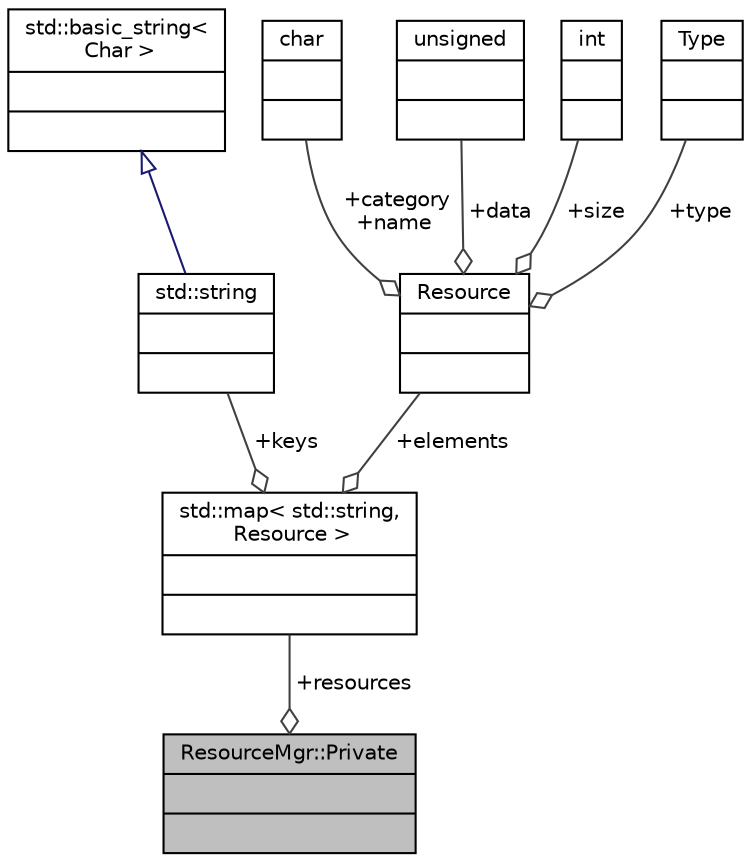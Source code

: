 digraph "ResourceMgr::Private"
{
 // LATEX_PDF_SIZE
  edge [fontname="Helvetica",fontsize="10",labelfontname="Helvetica",labelfontsize="10"];
  node [fontname="Helvetica",fontsize="10",shape=record];
  Node1 [label="{ResourceMgr::Private\n||}",height=0.2,width=0.4,color="black", fillcolor="grey75", style="filled", fontcolor="black",tooltip=" "];
  Node2 -> Node1 [color="grey25",fontsize="10",style="solid",label=" +resources" ,arrowhead="odiamond",fontname="Helvetica"];
  Node2 [label="{std::map\< std::string,\l Resource \>\n||}",height=0.2,width=0.4,color="black", fillcolor="white", style="filled",tooltip=" "];
  Node3 -> Node2 [color="grey25",fontsize="10",style="solid",label=" +keys" ,arrowhead="odiamond",fontname="Helvetica"];
  Node3 [label="{std::string\n||}",height=0.2,width=0.4,color="black", fillcolor="white", style="filled",tooltip=" "];
  Node4 -> Node3 [dir="back",color="midnightblue",fontsize="10",style="solid",arrowtail="onormal",fontname="Helvetica"];
  Node4 [label="{std::basic_string\<\l Char \>\n||}",height=0.2,width=0.4,color="black", fillcolor="white", style="filled",tooltip=" "];
  Node5 -> Node2 [color="grey25",fontsize="10",style="solid",label=" +elements" ,arrowhead="odiamond",fontname="Helvetica"];
  Node5 [label="{Resource\n||}",height=0.2,width=0.4,color="black", fillcolor="white", style="filled",URL="$structResource.html",tooltip="Compiled resource."];
  Node6 -> Node5 [color="grey25",fontsize="10",style="solid",label=" +category\n+name" ,arrowhead="odiamond",fontname="Helvetica"];
  Node6 [label="{char\n||}",height=0.2,width=0.4,color="black", fillcolor="white", style="filled",tooltip=" "];
  Node7 -> Node5 [color="grey25",fontsize="10",style="solid",label=" +data" ,arrowhead="odiamond",fontname="Helvetica"];
  Node7 [label="{unsigned\n||}",height=0.2,width=0.4,color="black", fillcolor="white", style="filled",tooltip=" "];
  Node8 -> Node5 [color="grey25",fontsize="10",style="solid",label=" +size" ,arrowhead="odiamond",fontname="Helvetica"];
  Node8 [label="{int\n||}",height=0.2,width=0.4,color="black", fillcolor="white", style="filled",URL="$classint.html",tooltip=" "];
  Node9 -> Node5 [color="grey25",fontsize="10",style="solid",label=" +type" ,arrowhead="odiamond",fontname="Helvetica"];
  Node9 [label="{Type\n||}",height=0.2,width=0.4,color="black", fillcolor="white", style="filled",tooltip=" "];
}
